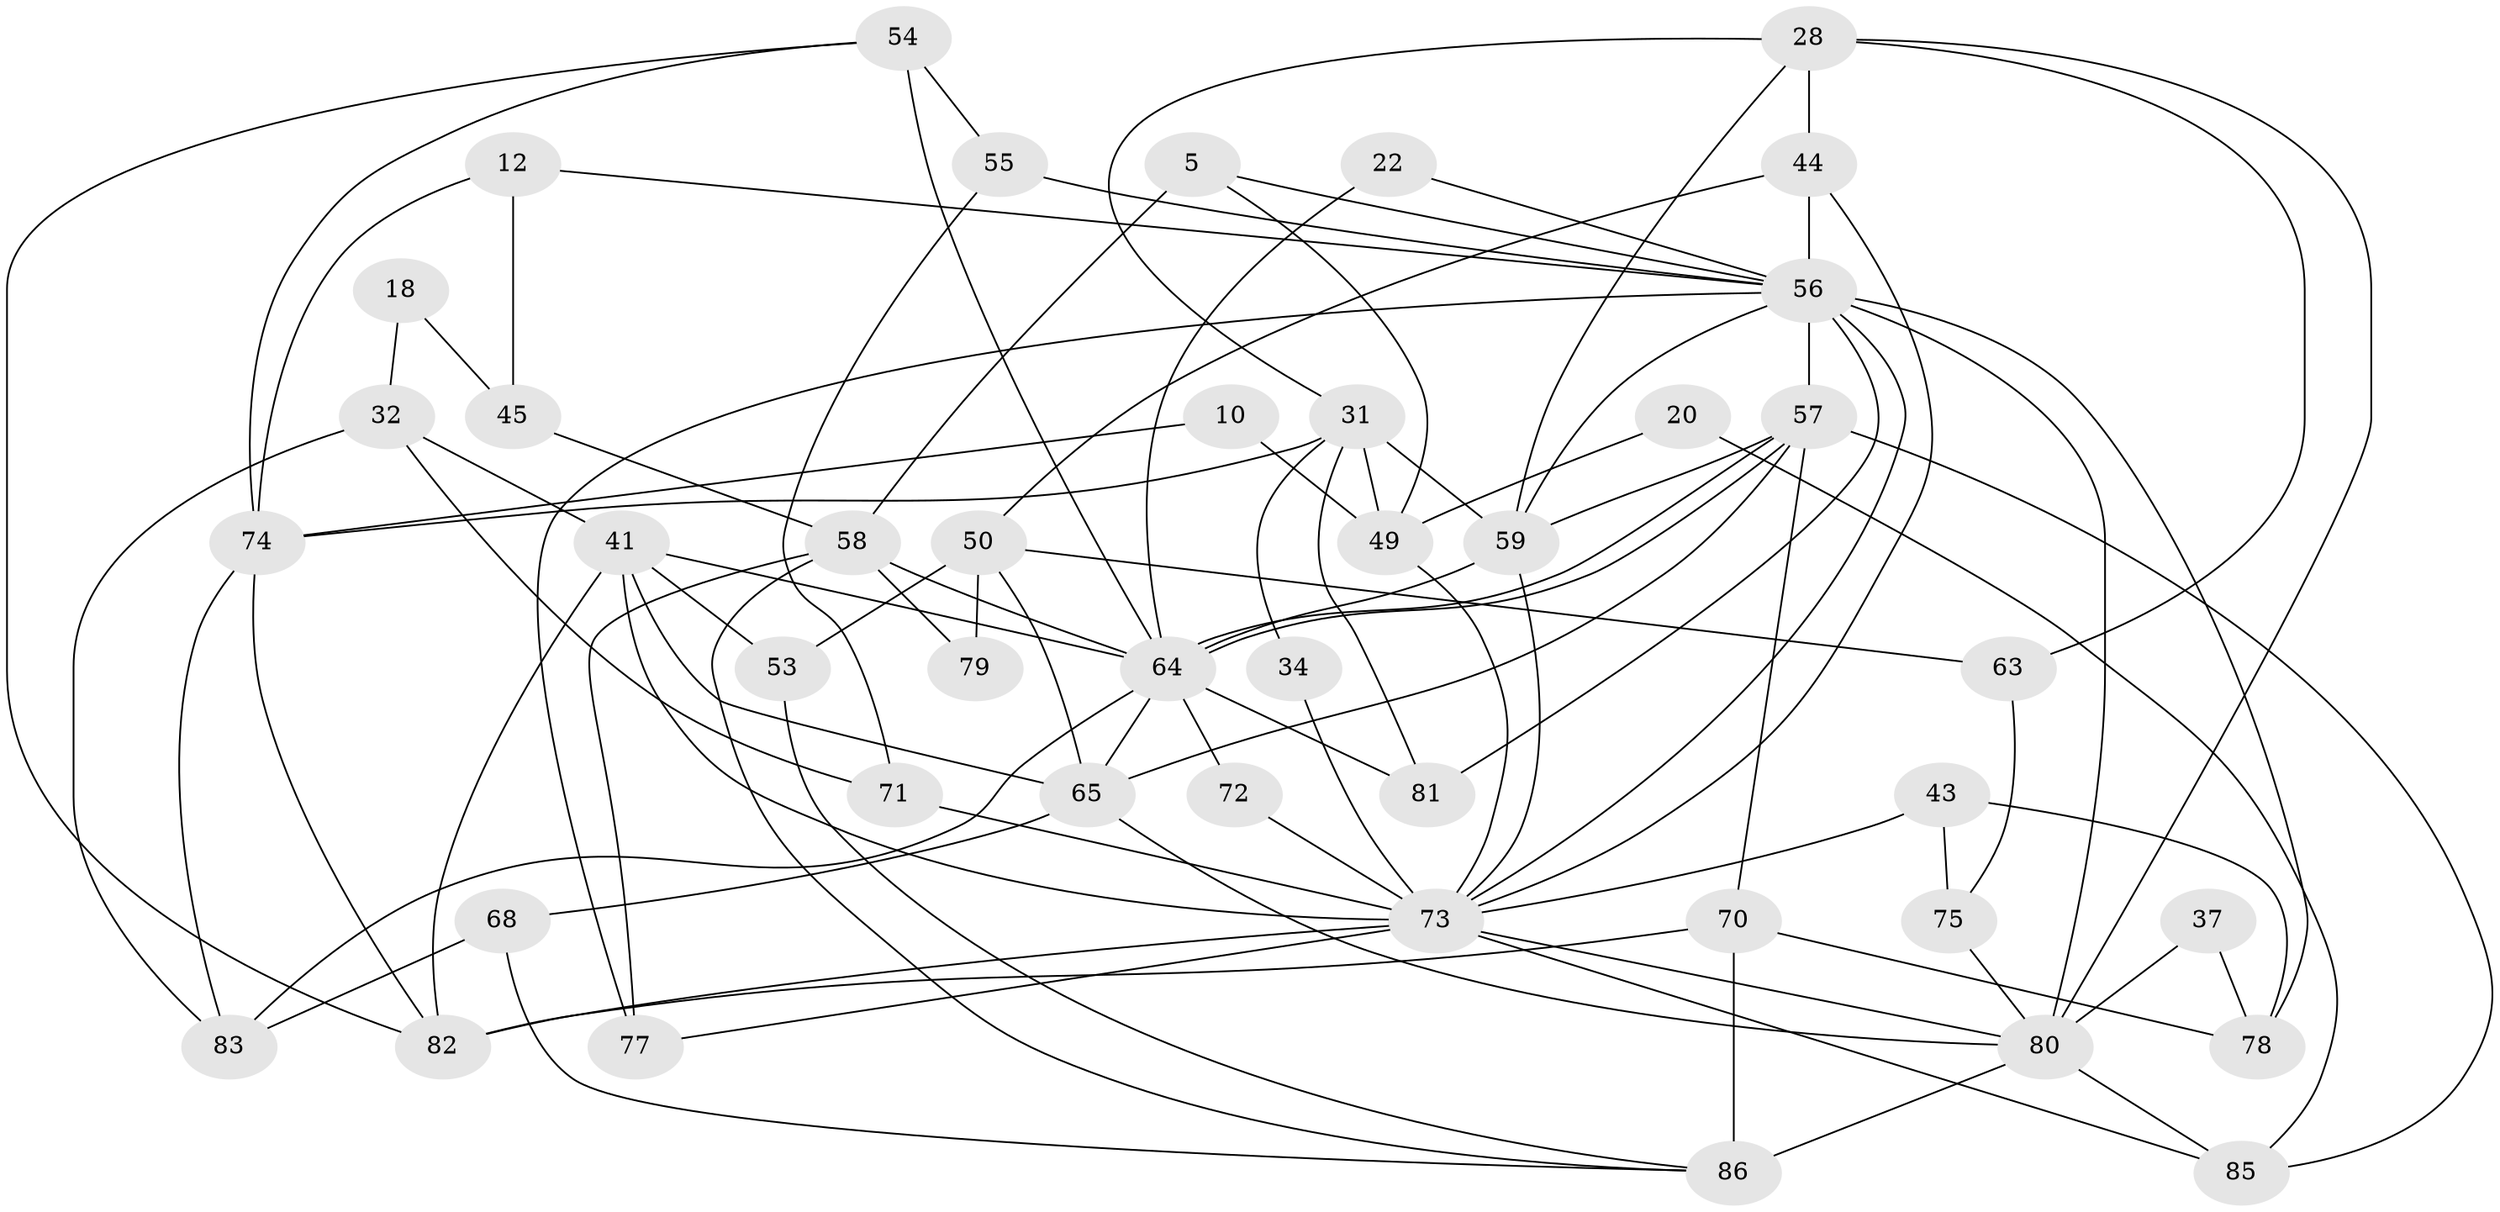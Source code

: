 // original degree distribution, {2: 0.16279069767441862, 3: 0.3023255813953488, 4: 0.20930232558139536, 6: 0.08139534883720931, 5: 0.16279069767441862, 7: 0.05813953488372093, 8: 0.011627906976744186, 11: 0.011627906976744186}
// Generated by graph-tools (version 1.1) at 2025/49/03/09/25 04:49:28]
// undirected, 43 vertices, 96 edges
graph export_dot {
graph [start="1"]
  node [color=gray90,style=filled];
  5;
  10;
  12;
  18;
  20;
  22;
  28;
  31 [super="+29"];
  32;
  34;
  37;
  41 [super="+1+38+27"];
  43;
  44 [super="+13"];
  45;
  49;
  50 [super="+24"];
  53;
  54 [super="+46"];
  55 [super="+42"];
  56 [super="+47+48"];
  57 [super="+11+30"];
  58 [super="+9"];
  59 [super="+14+52"];
  63 [super="+2"];
  64 [super="+3"];
  65;
  68;
  70 [super="+67"];
  71 [super="+69"];
  72;
  73 [super="+51+66"];
  74;
  75;
  77;
  78;
  79;
  80 [super="+16+62+36+60"];
  81;
  82 [super="+26+40+61"];
  83;
  85 [super="+76+84"];
  86 [super="+35"];
  5 -- 49;
  5 -- 58;
  5 -- 56;
  10 -- 74;
  10 -- 49;
  12 -- 74;
  12 -- 45;
  12 -- 56;
  18 -- 45;
  18 -- 32;
  20 -- 49;
  20 -- 85;
  22 -- 64;
  22 -- 56;
  28 -- 31;
  28 -- 44;
  28 -- 59;
  28 -- 63;
  28 -- 80;
  31 -- 81;
  31 -- 34 [weight=2];
  31 -- 74 [weight=2];
  31 -- 49 [weight=2];
  31 -- 59;
  32 -- 83;
  32 -- 41;
  32 -- 71;
  34 -- 73 [weight=2];
  37 -- 78;
  37 -- 80;
  41 -- 65;
  41 -- 53;
  41 -- 82;
  41 -- 64;
  41 -- 73;
  43 -- 78;
  43 -- 75;
  43 -- 73;
  44 -- 50 [weight=2];
  44 -- 56 [weight=3];
  44 -- 73;
  45 -- 58 [weight=2];
  49 -- 73;
  50 -- 65 [weight=2];
  50 -- 63;
  50 -- 79;
  50 -- 53;
  53 -- 86;
  54 -- 64 [weight=2];
  54 -- 74;
  54 -- 55;
  54 -- 82;
  55 -- 56;
  55 -- 71;
  56 -- 57 [weight=3];
  56 -- 78;
  56 -- 81;
  56 -- 77;
  56 -- 80 [weight=5];
  56 -- 59 [weight=2];
  56 -- 73;
  57 -- 64;
  57 -- 64;
  57 -- 65;
  57 -- 85 [weight=2];
  57 -- 59;
  57 -- 70;
  58 -- 79 [weight=2];
  58 -- 64 [weight=2];
  58 -- 77;
  58 -- 86;
  59 -- 64;
  59 -- 73 [weight=4];
  63 -- 75;
  64 -- 72;
  64 -- 81;
  64 -- 83;
  64 -- 65;
  65 -- 68;
  65 -- 80;
  68 -- 83;
  68 -- 86;
  70 -- 82 [weight=2];
  70 -- 86;
  70 -- 78;
  71 -- 73 [weight=3];
  72 -- 73 [weight=2];
  73 -- 77;
  73 -- 80 [weight=2];
  73 -- 85;
  73 -- 82 [weight=2];
  74 -- 83;
  74 -- 82;
  75 -- 80;
  80 -- 85 [weight=2];
  80 -- 86 [weight=3];
}
